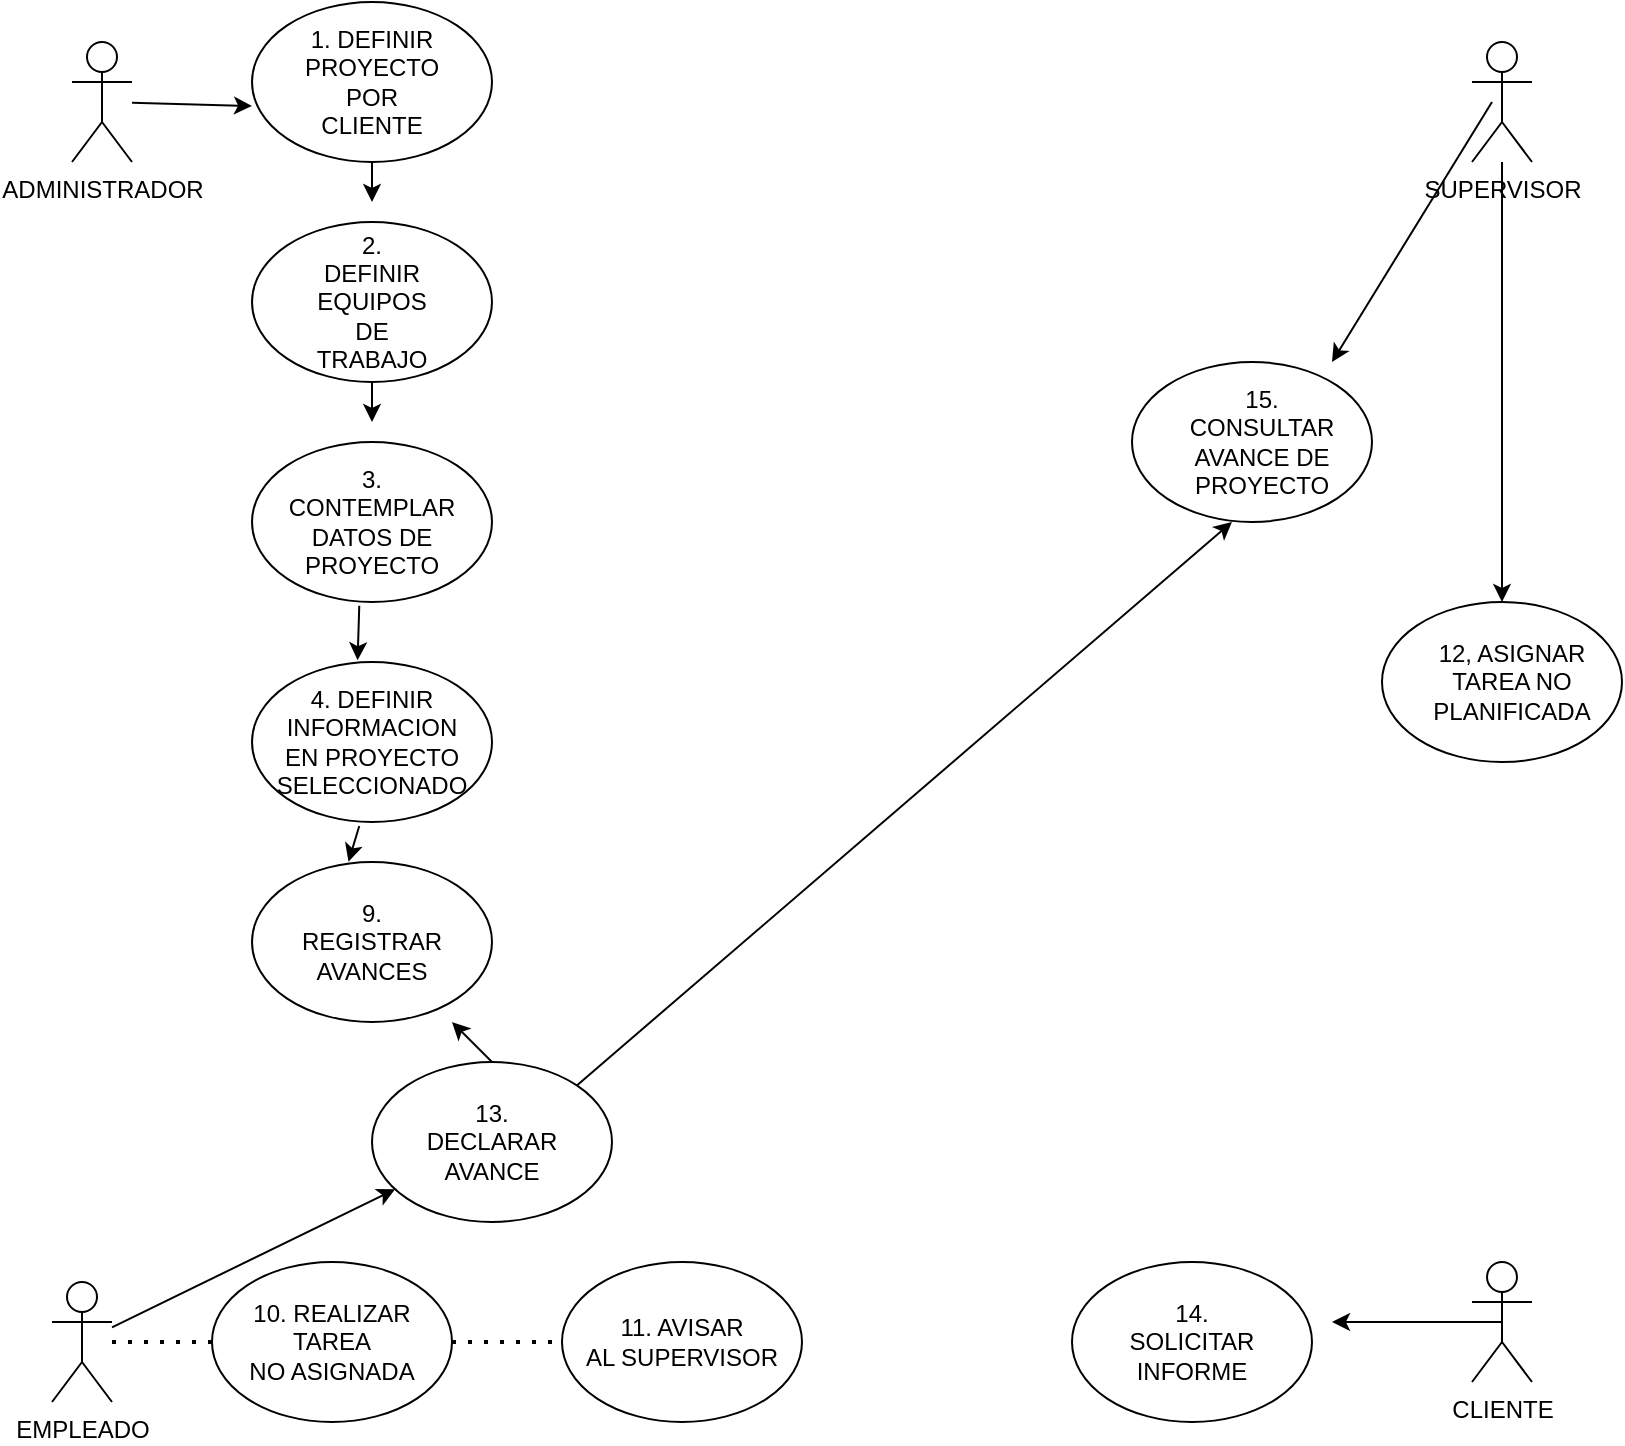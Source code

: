 <mxfile version="14.7.2" type="device"><diagram id="Lp7uiDXg60bKTeYPdl5z" name="Page-1"><mxGraphModel dx="991" dy="561" grid="1" gridSize="10" guides="1" tooltips="1" connect="1" arrows="1" fold="1" page="1" pageScale="1" pageWidth="850" pageHeight="1100" math="0" shadow="0"><root><mxCell id="0"/><mxCell id="1" parent="0"/><mxCell id="T2M_JvQsCQCuUoy6c-IA-1" value="ADMINISTRADOR" style="shape=umlActor;verticalLabelPosition=bottom;verticalAlign=top;html=1;outlineConnect=0;" vertex="1" parent="1"><mxGeometry x="60" y="60" width="30" height="60" as="geometry"/></mxCell><mxCell id="T2M_JvQsCQCuUoy6c-IA-5" value="EMPLEADO" style="shape=umlActor;verticalLabelPosition=bottom;verticalAlign=top;html=1;outlineConnect=0;" vertex="1" parent="1"><mxGeometry x="50" y="680" width="30" height="60" as="geometry"/></mxCell><mxCell id="T2M_JvQsCQCuUoy6c-IA-6" value="CLIENTE" style="shape=umlActor;verticalLabelPosition=bottom;verticalAlign=top;html=1;outlineConnect=0;" vertex="1" parent="1"><mxGeometry x="760" y="670" width="30" height="60" as="geometry"/></mxCell><mxCell id="T2M_JvQsCQCuUoy6c-IA-7" value="SUPERVISOR" style="shape=umlActor;verticalLabelPosition=bottom;verticalAlign=top;html=1;outlineConnect=0;" vertex="1" parent="1"><mxGeometry x="760" y="60" width="30" height="60" as="geometry"/></mxCell><mxCell id="T2M_JvQsCQCuUoy6c-IA-8" value="" style="ellipse;whiteSpace=wrap;html=1;" vertex="1" parent="1"><mxGeometry x="130" y="670" width="120" height="80" as="geometry"/></mxCell><mxCell id="T2M_JvQsCQCuUoy6c-IA-9" value="10. REALIZAR&lt;br&gt;TAREA&lt;br&gt;NO ASIGNADA" style="text;html=1;strokeColor=none;fillColor=none;align=center;verticalAlign=middle;whiteSpace=wrap;rounded=0;" vertex="1" parent="1"><mxGeometry x="130" y="670" width="120" height="80" as="geometry"/></mxCell><mxCell id="T2M_JvQsCQCuUoy6c-IA-10" value="" style="ellipse;whiteSpace=wrap;html=1;" vertex="1" parent="1"><mxGeometry x="305" y="670" width="120" height="80" as="geometry"/></mxCell><mxCell id="T2M_JvQsCQCuUoy6c-IA-11" value="11. AVISAR&lt;br&gt;AL SUPERVISOR" style="text;html=1;strokeColor=none;fillColor=none;align=center;verticalAlign=middle;whiteSpace=wrap;rounded=0;" vertex="1" parent="1"><mxGeometry x="300" y="670" width="130" height="80" as="geometry"/></mxCell><mxCell id="T2M_JvQsCQCuUoy6c-IA-12" value="" style="endArrow=none;dashed=1;html=1;dashPattern=1 3;strokeWidth=2;" edge="1" parent="1" source="T2M_JvQsCQCuUoy6c-IA-5" target="T2M_JvQsCQCuUoy6c-IA-9"><mxGeometry width="50" height="50" relative="1" as="geometry"><mxPoint x="200" y="670" as="sourcePoint"/><mxPoint x="250" y="620" as="targetPoint"/></mxGeometry></mxCell><mxCell id="T2M_JvQsCQCuUoy6c-IA-13" value="" style="endArrow=none;dashed=1;html=1;dashPattern=1 3;strokeWidth=2;exitX=1;exitY=0.5;exitDx=0;exitDy=0;" edge="1" parent="1" source="T2M_JvQsCQCuUoy6c-IA-9" target="T2M_JvQsCQCuUoy6c-IA-11"><mxGeometry width="50" height="50" relative="1" as="geometry"><mxPoint x="180" y="790" as="sourcePoint"/><mxPoint x="230" y="740" as="targetPoint"/></mxGeometry></mxCell><mxCell id="T2M_JvQsCQCuUoy6c-IA-14" value="" style="ellipse;whiteSpace=wrap;html=1;" vertex="1" parent="1"><mxGeometry x="210" y="570" width="120" height="80" as="geometry"/></mxCell><mxCell id="T2M_JvQsCQCuUoy6c-IA-15" value="" style="endArrow=classic;html=1;" edge="1" parent="1" source="T2M_JvQsCQCuUoy6c-IA-5" target="T2M_JvQsCQCuUoy6c-IA-14"><mxGeometry width="50" height="50" relative="1" as="geometry"><mxPoint x="130" y="670" as="sourcePoint"/><mxPoint x="180" y="620" as="targetPoint"/></mxGeometry></mxCell><mxCell id="T2M_JvQsCQCuUoy6c-IA-16" value="13. DECLARAR&lt;br&gt;AVANCE" style="text;html=1;strokeColor=none;fillColor=none;align=center;verticalAlign=middle;whiteSpace=wrap;rounded=0;" vertex="1" parent="1"><mxGeometry x="250" y="600" width="40" height="20" as="geometry"/></mxCell><mxCell id="T2M_JvQsCQCuUoy6c-IA-19" value="" style="ellipse;whiteSpace=wrap;html=1;" vertex="1" parent="1"><mxGeometry x="560" y="670" width="120" height="80" as="geometry"/></mxCell><mxCell id="T2M_JvQsCQCuUoy6c-IA-20" value="14. SOLICITAR&lt;br&gt;INFORME" style="text;html=1;strokeColor=none;fillColor=none;align=center;verticalAlign=middle;whiteSpace=wrap;rounded=0;" vertex="1" parent="1"><mxGeometry x="600" y="700" width="40" height="20" as="geometry"/></mxCell><mxCell id="T2M_JvQsCQCuUoy6c-IA-21" value="" style="endArrow=classic;html=1;exitX=0.5;exitY=0.5;exitDx=0;exitDy=0;exitPerimeter=0;" edge="1" parent="1" source="T2M_JvQsCQCuUoy6c-IA-6"><mxGeometry width="50" height="50" relative="1" as="geometry"><mxPoint x="470" y="490" as="sourcePoint"/><mxPoint x="690" y="700" as="targetPoint"/></mxGeometry></mxCell><mxCell id="T2M_JvQsCQCuUoy6c-IA-23" value="" style="ellipse;whiteSpace=wrap;html=1;" vertex="1" parent="1"><mxGeometry x="590" y="220" width="120" height="80" as="geometry"/></mxCell><mxCell id="T2M_JvQsCQCuUoy6c-IA-24" value="15. CONSULTAR&lt;br&gt;AVANCE DE PROYECTO" style="text;html=1;strokeColor=none;fillColor=none;align=center;verticalAlign=middle;whiteSpace=wrap;rounded=0;" vertex="1" parent="1"><mxGeometry x="635" y="250" width="40" height="20" as="geometry"/></mxCell><mxCell id="T2M_JvQsCQCuUoy6c-IA-31" value="" style="ellipse;whiteSpace=wrap;html=1;" vertex="1" parent="1"><mxGeometry x="715" y="340" width="120" height="80" as="geometry"/></mxCell><mxCell id="T2M_JvQsCQCuUoy6c-IA-32" value="12, ASIGNAR&lt;br&gt;TAREA NO PLANIFICADA" style="text;html=1;strokeColor=none;fillColor=none;align=center;verticalAlign=middle;whiteSpace=wrap;rounded=0;" vertex="1" parent="1"><mxGeometry x="760" y="370" width="40" height="20" as="geometry"/></mxCell><mxCell id="T2M_JvQsCQCuUoy6c-IA-33" value="" style="endArrow=classic;html=1;" edge="1" parent="1"><mxGeometry width="50" height="50" relative="1" as="geometry"><mxPoint x="770" y="90" as="sourcePoint"/><mxPoint x="690" y="220" as="targetPoint"/></mxGeometry></mxCell><mxCell id="T2M_JvQsCQCuUoy6c-IA-34" value="" style="endArrow=classic;html=1;entryX=0.5;entryY=0;entryDx=0;entryDy=0;" edge="1" parent="1" source="T2M_JvQsCQCuUoy6c-IA-7" target="T2M_JvQsCQCuUoy6c-IA-31"><mxGeometry width="50" height="50" relative="1" as="geometry"><mxPoint x="470" y="440" as="sourcePoint"/><mxPoint x="520" y="390" as="targetPoint"/></mxGeometry></mxCell><mxCell id="T2M_JvQsCQCuUoy6c-IA-35" value="" style="endArrow=classic;html=1;exitX=1;exitY=0;exitDx=0;exitDy=0;" edge="1" parent="1" source="T2M_JvQsCQCuUoy6c-IA-14"><mxGeometry width="50" height="50" relative="1" as="geometry"><mxPoint x="470" y="440" as="sourcePoint"/><mxPoint x="640" y="300" as="targetPoint"/></mxGeometry></mxCell><mxCell id="T2M_JvQsCQCuUoy6c-IA-36" value="" style="ellipse;whiteSpace=wrap;html=1;" vertex="1" parent="1"><mxGeometry x="150" y="40" width="120" height="80" as="geometry"/></mxCell><mxCell id="T2M_JvQsCQCuUoy6c-IA-37" value="1. DEFINIR PROYECTO POR CLIENTE" style="text;html=1;strokeColor=none;fillColor=none;align=center;verticalAlign=middle;whiteSpace=wrap;rounded=0;" vertex="1" parent="1"><mxGeometry x="190" y="70" width="40" height="20" as="geometry"/></mxCell><mxCell id="T2M_JvQsCQCuUoy6c-IA-38" value="" style="ellipse;whiteSpace=wrap;html=1;" vertex="1" parent="1"><mxGeometry x="150" y="150" width="120" height="80" as="geometry"/></mxCell><mxCell id="T2M_JvQsCQCuUoy6c-IA-39" value="2. DEFINIR EQUIPOS DE TRABAJO" style="text;html=1;strokeColor=none;fillColor=none;align=center;verticalAlign=middle;whiteSpace=wrap;rounded=0;" vertex="1" parent="1"><mxGeometry x="190" y="180" width="40" height="20" as="geometry"/></mxCell><mxCell id="T2M_JvQsCQCuUoy6c-IA-42" value="" style="endArrow=classic;html=1;" edge="1" parent="1" source="T2M_JvQsCQCuUoy6c-IA-1"><mxGeometry width="50" height="50" relative="1" as="geometry"><mxPoint x="380" y="180" as="sourcePoint"/><mxPoint x="150" y="92" as="targetPoint"/></mxGeometry></mxCell><mxCell id="T2M_JvQsCQCuUoy6c-IA-44" value="" style="endArrow=classic;html=1;exitX=0.5;exitY=1;exitDx=0;exitDy=0;" edge="1" parent="1" source="T2M_JvQsCQCuUoy6c-IA-36"><mxGeometry width="50" height="50" relative="1" as="geometry"><mxPoint x="380" y="180" as="sourcePoint"/><mxPoint x="210" y="140" as="targetPoint"/></mxGeometry></mxCell><mxCell id="T2M_JvQsCQCuUoy6c-IA-45" value="" style="ellipse;whiteSpace=wrap;html=1;" vertex="1" parent="1"><mxGeometry x="150" y="260" width="120" height="80" as="geometry"/></mxCell><mxCell id="T2M_JvQsCQCuUoy6c-IA-46" value="3. CONTEMPLAR DATOS DE PROYECTO" style="text;html=1;strokeColor=none;fillColor=none;align=center;verticalAlign=middle;whiteSpace=wrap;rounded=0;" vertex="1" parent="1"><mxGeometry x="190" y="290" width="40" height="20" as="geometry"/></mxCell><mxCell id="T2M_JvQsCQCuUoy6c-IA-47" value="" style="endArrow=classic;html=1;exitX=0.5;exitY=1;exitDx=0;exitDy=0;" edge="1" parent="1" source="T2M_JvQsCQCuUoy6c-IA-38"><mxGeometry width="50" height="50" relative="1" as="geometry"><mxPoint x="380" y="160" as="sourcePoint"/><mxPoint x="210" y="250" as="targetPoint"/></mxGeometry></mxCell><mxCell id="T2M_JvQsCQCuUoy6c-IA-48" value="" style="ellipse;whiteSpace=wrap;html=1;" vertex="1" parent="1"><mxGeometry x="150" y="370" width="120" height="80" as="geometry"/></mxCell><mxCell id="T2M_JvQsCQCuUoy6c-IA-49" value="4. DEFINIR INFORMACION EN PROYECTO SELECCIONADO" style="text;html=1;strokeColor=none;fillColor=none;align=center;verticalAlign=middle;whiteSpace=wrap;rounded=0;" vertex="1" parent="1"><mxGeometry x="190" y="400" width="40" height="20" as="geometry"/></mxCell><mxCell id="T2M_JvQsCQCuUoy6c-IA-50" value="" style="endArrow=classic;html=1;exitX=0.447;exitY=1.024;exitDx=0;exitDy=0;exitPerimeter=0;entryX=0.44;entryY=-0.011;entryDx=0;entryDy=0;entryPerimeter=0;" edge="1" parent="1" source="T2M_JvQsCQCuUoy6c-IA-45" target="T2M_JvQsCQCuUoy6c-IA-48"><mxGeometry width="50" height="50" relative="1" as="geometry"><mxPoint x="380" y="320" as="sourcePoint"/><mxPoint x="430" y="270" as="targetPoint"/></mxGeometry></mxCell><mxCell id="T2M_JvQsCQCuUoy6c-IA-51" value="" style="ellipse;whiteSpace=wrap;html=1;" vertex="1" parent="1"><mxGeometry x="150" y="470" width="120" height="80" as="geometry"/></mxCell><mxCell id="T2M_JvQsCQCuUoy6c-IA-52" value="9. REGISTRAR&lt;br&gt;AVANCES" style="text;html=1;strokeColor=none;fillColor=none;align=center;verticalAlign=middle;whiteSpace=wrap;rounded=0;" vertex="1" parent="1"><mxGeometry x="190" y="500" width="40" height="20" as="geometry"/></mxCell><mxCell id="T2M_JvQsCQCuUoy6c-IA-53" value="" style="endArrow=classic;html=1;exitX=0.447;exitY=1.025;exitDx=0;exitDy=0;exitPerimeter=0;entryX=0.402;entryY=-0.002;entryDx=0;entryDy=0;entryPerimeter=0;" edge="1" parent="1" source="T2M_JvQsCQCuUoy6c-IA-48" target="T2M_JvQsCQCuUoy6c-IA-51"><mxGeometry width="50" height="50" relative="1" as="geometry"><mxPoint x="380" y="510" as="sourcePoint"/><mxPoint x="430" y="460" as="targetPoint"/></mxGeometry></mxCell><mxCell id="T2M_JvQsCQCuUoy6c-IA-54" value="" style="endArrow=classic;html=1;exitX=0.5;exitY=0;exitDx=0;exitDy=0;" edge="1" parent="1" source="T2M_JvQsCQCuUoy6c-IA-14"><mxGeometry width="50" height="50" relative="1" as="geometry"><mxPoint x="380" y="510" as="sourcePoint"/><mxPoint x="250" y="550" as="targetPoint"/></mxGeometry></mxCell></root></mxGraphModel></diagram></mxfile>